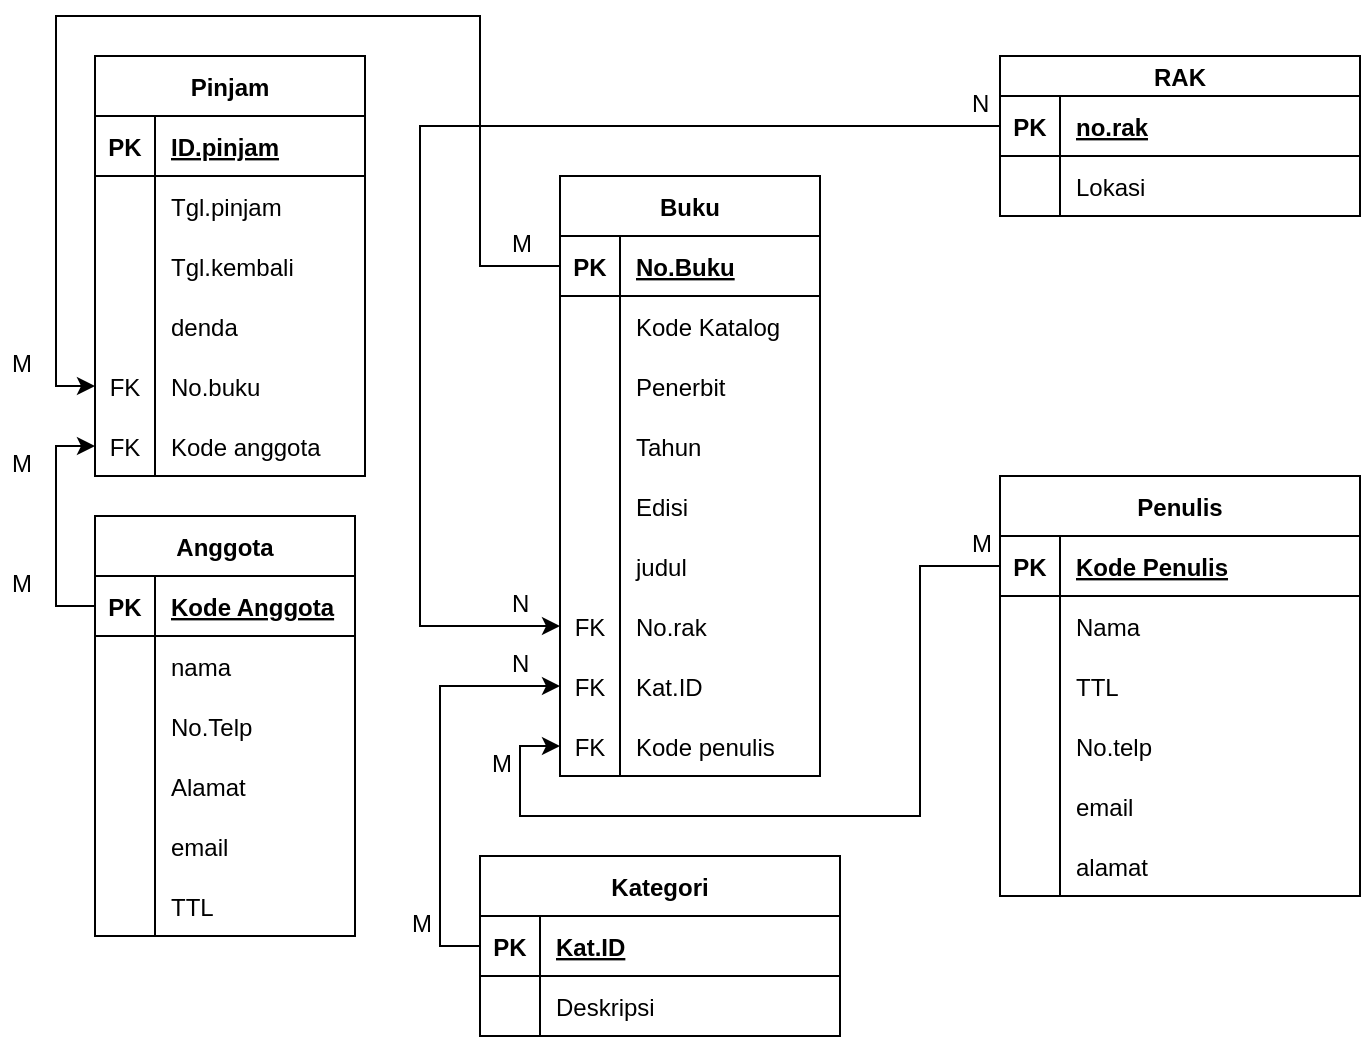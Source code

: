 <mxfile version="20.4.1" type="github">
  <diagram id="R2lEEEUBdFMjLlhIrx00" name="Page-1">
    <mxGraphModel dx="947" dy="423" grid="1" gridSize="10" guides="1" tooltips="1" connect="1" arrows="1" fold="1" page="1" pageScale="1" pageWidth="850" pageHeight="1100" math="0" shadow="0" extFonts="Permanent Marker^https://fonts.googleapis.com/css?family=Permanent+Marker">
      <root>
        <mxCell id="0" />
        <mxCell id="1" parent="0" />
        <mxCell id="hV3UqpCh7985_Z8BFd1c-1" value="Buku" style="shape=table;startSize=30;container=1;collapsible=1;childLayout=tableLayout;fixedRows=1;rowLines=0;fontStyle=1;align=center;resizeLast=1;" vertex="1" parent="1">
          <mxGeometry x="420" y="210" width="130" height="300" as="geometry">
            <mxRectangle x="330" y="220" width="70" height="30" as="alternateBounds" />
          </mxGeometry>
        </mxCell>
        <mxCell id="hV3UqpCh7985_Z8BFd1c-2" value="" style="shape=tableRow;horizontal=0;startSize=0;swimlaneHead=0;swimlaneBody=0;fillColor=none;collapsible=0;dropTarget=0;points=[[0,0.5],[1,0.5]];portConstraint=eastwest;top=0;left=0;right=0;bottom=1;" vertex="1" parent="hV3UqpCh7985_Z8BFd1c-1">
          <mxGeometry y="30" width="130" height="30" as="geometry" />
        </mxCell>
        <mxCell id="hV3UqpCh7985_Z8BFd1c-3" value="PK" style="shape=partialRectangle;connectable=0;fillColor=none;top=0;left=0;bottom=0;right=0;fontStyle=1;overflow=hidden;" vertex="1" parent="hV3UqpCh7985_Z8BFd1c-2">
          <mxGeometry width="30" height="30" as="geometry">
            <mxRectangle width="30" height="30" as="alternateBounds" />
          </mxGeometry>
        </mxCell>
        <mxCell id="hV3UqpCh7985_Z8BFd1c-4" value="No.Buku" style="shape=partialRectangle;connectable=0;fillColor=none;top=0;left=0;bottom=0;right=0;align=left;spacingLeft=6;fontStyle=5;overflow=hidden;" vertex="1" parent="hV3UqpCh7985_Z8BFd1c-2">
          <mxGeometry x="30" width="100" height="30" as="geometry">
            <mxRectangle width="100" height="30" as="alternateBounds" />
          </mxGeometry>
        </mxCell>
        <mxCell id="hV3UqpCh7985_Z8BFd1c-5" value="" style="shape=tableRow;horizontal=0;startSize=0;swimlaneHead=0;swimlaneBody=0;fillColor=none;collapsible=0;dropTarget=0;points=[[0,0.5],[1,0.5]];portConstraint=eastwest;top=0;left=0;right=0;bottom=0;" vertex="1" parent="hV3UqpCh7985_Z8BFd1c-1">
          <mxGeometry y="60" width="130" height="30" as="geometry" />
        </mxCell>
        <mxCell id="hV3UqpCh7985_Z8BFd1c-6" value="" style="shape=partialRectangle;connectable=0;fillColor=none;top=0;left=0;bottom=0;right=0;editable=1;overflow=hidden;" vertex="1" parent="hV3UqpCh7985_Z8BFd1c-5">
          <mxGeometry width="30" height="30" as="geometry">
            <mxRectangle width="30" height="30" as="alternateBounds" />
          </mxGeometry>
        </mxCell>
        <mxCell id="hV3UqpCh7985_Z8BFd1c-7" value="Kode Katalog" style="shape=partialRectangle;connectable=0;fillColor=none;top=0;left=0;bottom=0;right=0;align=left;spacingLeft=6;overflow=hidden;" vertex="1" parent="hV3UqpCh7985_Z8BFd1c-5">
          <mxGeometry x="30" width="100" height="30" as="geometry">
            <mxRectangle width="100" height="30" as="alternateBounds" />
          </mxGeometry>
        </mxCell>
        <mxCell id="hV3UqpCh7985_Z8BFd1c-8" value="" style="shape=tableRow;horizontal=0;startSize=0;swimlaneHead=0;swimlaneBody=0;fillColor=none;collapsible=0;dropTarget=0;points=[[0,0.5],[1,0.5]];portConstraint=eastwest;top=0;left=0;right=0;bottom=0;" vertex="1" parent="hV3UqpCh7985_Z8BFd1c-1">
          <mxGeometry y="90" width="130" height="30" as="geometry" />
        </mxCell>
        <mxCell id="hV3UqpCh7985_Z8BFd1c-9" value="" style="shape=partialRectangle;connectable=0;fillColor=none;top=0;left=0;bottom=0;right=0;editable=1;overflow=hidden;" vertex="1" parent="hV3UqpCh7985_Z8BFd1c-8">
          <mxGeometry width="30" height="30" as="geometry">
            <mxRectangle width="30" height="30" as="alternateBounds" />
          </mxGeometry>
        </mxCell>
        <mxCell id="hV3UqpCh7985_Z8BFd1c-10" value="Penerbit" style="shape=partialRectangle;connectable=0;fillColor=none;top=0;left=0;bottom=0;right=0;align=left;spacingLeft=6;overflow=hidden;" vertex="1" parent="hV3UqpCh7985_Z8BFd1c-8">
          <mxGeometry x="30" width="100" height="30" as="geometry">
            <mxRectangle width="100" height="30" as="alternateBounds" />
          </mxGeometry>
        </mxCell>
        <mxCell id="hV3UqpCh7985_Z8BFd1c-11" value="" style="shape=tableRow;horizontal=0;startSize=0;swimlaneHead=0;swimlaneBody=0;fillColor=none;collapsible=0;dropTarget=0;points=[[0,0.5],[1,0.5]];portConstraint=eastwest;top=0;left=0;right=0;bottom=0;" vertex="1" parent="hV3UqpCh7985_Z8BFd1c-1">
          <mxGeometry y="120" width="130" height="30" as="geometry" />
        </mxCell>
        <mxCell id="hV3UqpCh7985_Z8BFd1c-12" value="" style="shape=partialRectangle;connectable=0;fillColor=none;top=0;left=0;bottom=0;right=0;editable=1;overflow=hidden;" vertex="1" parent="hV3UqpCh7985_Z8BFd1c-11">
          <mxGeometry width="30" height="30" as="geometry">
            <mxRectangle width="30" height="30" as="alternateBounds" />
          </mxGeometry>
        </mxCell>
        <mxCell id="hV3UqpCh7985_Z8BFd1c-13" value="Tahun" style="shape=partialRectangle;connectable=0;fillColor=none;top=0;left=0;bottom=0;right=0;align=left;spacingLeft=6;overflow=hidden;" vertex="1" parent="hV3UqpCh7985_Z8BFd1c-11">
          <mxGeometry x="30" width="100" height="30" as="geometry">
            <mxRectangle width="100" height="30" as="alternateBounds" />
          </mxGeometry>
        </mxCell>
        <mxCell id="hV3UqpCh7985_Z8BFd1c-34" value="" style="shape=tableRow;horizontal=0;startSize=0;swimlaneHead=0;swimlaneBody=0;fillColor=none;collapsible=0;dropTarget=0;points=[[0,0.5],[1,0.5]];portConstraint=eastwest;top=0;left=0;right=0;bottom=0;" vertex="1" parent="hV3UqpCh7985_Z8BFd1c-1">
          <mxGeometry y="150" width="130" height="30" as="geometry" />
        </mxCell>
        <mxCell id="hV3UqpCh7985_Z8BFd1c-35" value="" style="shape=partialRectangle;connectable=0;fillColor=none;top=0;left=0;bottom=0;right=0;editable=1;overflow=hidden;" vertex="1" parent="hV3UqpCh7985_Z8BFd1c-34">
          <mxGeometry width="30" height="30" as="geometry">
            <mxRectangle width="30" height="30" as="alternateBounds" />
          </mxGeometry>
        </mxCell>
        <mxCell id="hV3UqpCh7985_Z8BFd1c-36" value="Edisi" style="shape=partialRectangle;connectable=0;fillColor=none;top=0;left=0;bottom=0;right=0;align=left;spacingLeft=6;overflow=hidden;" vertex="1" parent="hV3UqpCh7985_Z8BFd1c-34">
          <mxGeometry x="30" width="100" height="30" as="geometry">
            <mxRectangle width="100" height="30" as="alternateBounds" />
          </mxGeometry>
        </mxCell>
        <mxCell id="hV3UqpCh7985_Z8BFd1c-41" value="" style="shape=tableRow;horizontal=0;startSize=0;swimlaneHead=0;swimlaneBody=0;fillColor=none;collapsible=0;dropTarget=0;points=[[0,0.5],[1,0.5]];portConstraint=eastwest;top=0;left=0;right=0;bottom=0;" vertex="1" parent="hV3UqpCh7985_Z8BFd1c-1">
          <mxGeometry y="180" width="130" height="30" as="geometry" />
        </mxCell>
        <mxCell id="hV3UqpCh7985_Z8BFd1c-42" value="" style="shape=partialRectangle;connectable=0;fillColor=none;top=0;left=0;bottom=0;right=0;editable=1;overflow=hidden;" vertex="1" parent="hV3UqpCh7985_Z8BFd1c-41">
          <mxGeometry width="30" height="30" as="geometry">
            <mxRectangle width="30" height="30" as="alternateBounds" />
          </mxGeometry>
        </mxCell>
        <mxCell id="hV3UqpCh7985_Z8BFd1c-43" value="judul" style="shape=partialRectangle;connectable=0;fillColor=none;top=0;left=0;bottom=0;right=0;align=left;spacingLeft=6;overflow=hidden;" vertex="1" parent="hV3UqpCh7985_Z8BFd1c-41">
          <mxGeometry x="30" width="100" height="30" as="geometry">
            <mxRectangle width="100" height="30" as="alternateBounds" />
          </mxGeometry>
        </mxCell>
        <mxCell id="hV3UqpCh7985_Z8BFd1c-47" value="" style="shape=tableRow;horizontal=0;startSize=0;swimlaneHead=0;swimlaneBody=0;fillColor=none;collapsible=0;dropTarget=0;points=[[0,0.5],[1,0.5]];portConstraint=eastwest;top=0;left=0;right=0;bottom=0;" vertex="1" parent="hV3UqpCh7985_Z8BFd1c-1">
          <mxGeometry y="210" width="130" height="30" as="geometry" />
        </mxCell>
        <mxCell id="hV3UqpCh7985_Z8BFd1c-48" value="FK" style="shape=partialRectangle;connectable=0;fillColor=none;top=0;left=0;bottom=0;right=0;fontStyle=0;overflow=hidden;" vertex="1" parent="hV3UqpCh7985_Z8BFd1c-47">
          <mxGeometry width="30" height="30" as="geometry">
            <mxRectangle width="30" height="30" as="alternateBounds" />
          </mxGeometry>
        </mxCell>
        <mxCell id="hV3UqpCh7985_Z8BFd1c-49" value="No.rak" style="shape=partialRectangle;connectable=0;fillColor=none;top=0;left=0;bottom=0;right=0;align=left;spacingLeft=6;fontStyle=0;overflow=hidden;" vertex="1" parent="hV3UqpCh7985_Z8BFd1c-47">
          <mxGeometry x="30" width="100" height="30" as="geometry">
            <mxRectangle width="100" height="30" as="alternateBounds" />
          </mxGeometry>
        </mxCell>
        <mxCell id="hV3UqpCh7985_Z8BFd1c-44" value="" style="shape=tableRow;horizontal=0;startSize=0;swimlaneHead=0;swimlaneBody=0;fillColor=none;collapsible=0;dropTarget=0;points=[[0,0.5],[1,0.5]];portConstraint=eastwest;top=0;left=0;right=0;bottom=0;" vertex="1" parent="hV3UqpCh7985_Z8BFd1c-1">
          <mxGeometry y="240" width="130" height="30" as="geometry" />
        </mxCell>
        <mxCell id="hV3UqpCh7985_Z8BFd1c-45" value="FK" style="shape=partialRectangle;connectable=0;fillColor=none;top=0;left=0;bottom=0;right=0;fontStyle=0;overflow=hidden;" vertex="1" parent="hV3UqpCh7985_Z8BFd1c-44">
          <mxGeometry width="30" height="30" as="geometry">
            <mxRectangle width="30" height="30" as="alternateBounds" />
          </mxGeometry>
        </mxCell>
        <mxCell id="hV3UqpCh7985_Z8BFd1c-46" value="Kat.ID" style="shape=partialRectangle;connectable=0;fillColor=none;top=0;left=0;bottom=0;right=0;align=left;spacingLeft=6;fontStyle=0;overflow=hidden;" vertex="1" parent="hV3UqpCh7985_Z8BFd1c-44">
          <mxGeometry x="30" width="100" height="30" as="geometry">
            <mxRectangle width="100" height="30" as="alternateBounds" />
          </mxGeometry>
        </mxCell>
        <mxCell id="hV3UqpCh7985_Z8BFd1c-50" value="" style="shape=tableRow;horizontal=0;startSize=0;swimlaneHead=0;swimlaneBody=0;fillColor=none;collapsible=0;dropTarget=0;points=[[0,0.5],[1,0.5]];portConstraint=eastwest;top=0;left=0;right=0;bottom=0;" vertex="1" parent="hV3UqpCh7985_Z8BFd1c-1">
          <mxGeometry y="270" width="130" height="30" as="geometry" />
        </mxCell>
        <mxCell id="hV3UqpCh7985_Z8BFd1c-51" value="FK" style="shape=partialRectangle;connectable=0;fillColor=none;top=0;left=0;bottom=0;right=0;fontStyle=0;overflow=hidden;" vertex="1" parent="hV3UqpCh7985_Z8BFd1c-50">
          <mxGeometry width="30" height="30" as="geometry">
            <mxRectangle width="30" height="30" as="alternateBounds" />
          </mxGeometry>
        </mxCell>
        <mxCell id="hV3UqpCh7985_Z8BFd1c-52" value="Kode penulis" style="shape=partialRectangle;connectable=0;fillColor=none;top=0;left=0;bottom=0;right=0;align=left;spacingLeft=6;fontStyle=0;overflow=hidden;" vertex="1" parent="hV3UqpCh7985_Z8BFd1c-50">
          <mxGeometry x="30" width="100" height="30" as="geometry">
            <mxRectangle width="100" height="30" as="alternateBounds" />
          </mxGeometry>
        </mxCell>
        <mxCell id="hV3UqpCh7985_Z8BFd1c-53" value="Anggota" style="shape=table;startSize=30;container=1;collapsible=1;childLayout=tableLayout;fixedRows=1;rowLines=0;fontStyle=1;align=center;resizeLast=1;" vertex="1" parent="1">
          <mxGeometry x="187.5" y="380" width="130" height="210" as="geometry" />
        </mxCell>
        <mxCell id="hV3UqpCh7985_Z8BFd1c-54" value="" style="shape=tableRow;horizontal=0;startSize=0;swimlaneHead=0;swimlaneBody=0;fillColor=none;collapsible=0;dropTarget=0;points=[[0,0.5],[1,0.5]];portConstraint=eastwest;top=0;left=0;right=0;bottom=1;" vertex="1" parent="hV3UqpCh7985_Z8BFd1c-53">
          <mxGeometry y="30" width="130" height="30" as="geometry" />
        </mxCell>
        <mxCell id="hV3UqpCh7985_Z8BFd1c-55" value="PK" style="shape=partialRectangle;connectable=0;fillColor=none;top=0;left=0;bottom=0;right=0;fontStyle=1;overflow=hidden;" vertex="1" parent="hV3UqpCh7985_Z8BFd1c-54">
          <mxGeometry width="30" height="30" as="geometry">
            <mxRectangle width="30" height="30" as="alternateBounds" />
          </mxGeometry>
        </mxCell>
        <mxCell id="hV3UqpCh7985_Z8BFd1c-56" value="Kode Anggota" style="shape=partialRectangle;connectable=0;fillColor=none;top=0;left=0;bottom=0;right=0;align=left;spacingLeft=6;fontStyle=5;overflow=hidden;" vertex="1" parent="hV3UqpCh7985_Z8BFd1c-54">
          <mxGeometry x="30" width="100" height="30" as="geometry">
            <mxRectangle width="100" height="30" as="alternateBounds" />
          </mxGeometry>
        </mxCell>
        <mxCell id="hV3UqpCh7985_Z8BFd1c-57" value="" style="shape=tableRow;horizontal=0;startSize=0;swimlaneHead=0;swimlaneBody=0;fillColor=none;collapsible=0;dropTarget=0;points=[[0,0.5],[1,0.5]];portConstraint=eastwest;top=0;left=0;right=0;bottom=0;" vertex="1" parent="hV3UqpCh7985_Z8BFd1c-53">
          <mxGeometry y="60" width="130" height="30" as="geometry" />
        </mxCell>
        <mxCell id="hV3UqpCh7985_Z8BFd1c-58" value="" style="shape=partialRectangle;connectable=0;fillColor=none;top=0;left=0;bottom=0;right=0;editable=1;overflow=hidden;" vertex="1" parent="hV3UqpCh7985_Z8BFd1c-57">
          <mxGeometry width="30" height="30" as="geometry">
            <mxRectangle width="30" height="30" as="alternateBounds" />
          </mxGeometry>
        </mxCell>
        <mxCell id="hV3UqpCh7985_Z8BFd1c-59" value="nama" style="shape=partialRectangle;connectable=0;fillColor=none;top=0;left=0;bottom=0;right=0;align=left;spacingLeft=6;overflow=hidden;" vertex="1" parent="hV3UqpCh7985_Z8BFd1c-57">
          <mxGeometry x="30" width="100" height="30" as="geometry">
            <mxRectangle width="100" height="30" as="alternateBounds" />
          </mxGeometry>
        </mxCell>
        <mxCell id="hV3UqpCh7985_Z8BFd1c-60" value="" style="shape=tableRow;horizontal=0;startSize=0;swimlaneHead=0;swimlaneBody=0;fillColor=none;collapsible=0;dropTarget=0;points=[[0,0.5],[1,0.5]];portConstraint=eastwest;top=0;left=0;right=0;bottom=0;" vertex="1" parent="hV3UqpCh7985_Z8BFd1c-53">
          <mxGeometry y="90" width="130" height="30" as="geometry" />
        </mxCell>
        <mxCell id="hV3UqpCh7985_Z8BFd1c-61" value="" style="shape=partialRectangle;connectable=0;fillColor=none;top=0;left=0;bottom=0;right=0;editable=1;overflow=hidden;" vertex="1" parent="hV3UqpCh7985_Z8BFd1c-60">
          <mxGeometry width="30" height="30" as="geometry">
            <mxRectangle width="30" height="30" as="alternateBounds" />
          </mxGeometry>
        </mxCell>
        <mxCell id="hV3UqpCh7985_Z8BFd1c-62" value="No.Telp" style="shape=partialRectangle;connectable=0;fillColor=none;top=0;left=0;bottom=0;right=0;align=left;spacingLeft=6;overflow=hidden;" vertex="1" parent="hV3UqpCh7985_Z8BFd1c-60">
          <mxGeometry x="30" width="100" height="30" as="geometry">
            <mxRectangle width="100" height="30" as="alternateBounds" />
          </mxGeometry>
        </mxCell>
        <mxCell id="hV3UqpCh7985_Z8BFd1c-63" value="" style="shape=tableRow;horizontal=0;startSize=0;swimlaneHead=0;swimlaneBody=0;fillColor=none;collapsible=0;dropTarget=0;points=[[0,0.5],[1,0.5]];portConstraint=eastwest;top=0;left=0;right=0;bottom=0;" vertex="1" parent="hV3UqpCh7985_Z8BFd1c-53">
          <mxGeometry y="120" width="130" height="30" as="geometry" />
        </mxCell>
        <mxCell id="hV3UqpCh7985_Z8BFd1c-64" value="" style="shape=partialRectangle;connectable=0;fillColor=none;top=0;left=0;bottom=0;right=0;editable=1;overflow=hidden;" vertex="1" parent="hV3UqpCh7985_Z8BFd1c-63">
          <mxGeometry width="30" height="30" as="geometry">
            <mxRectangle width="30" height="30" as="alternateBounds" />
          </mxGeometry>
        </mxCell>
        <mxCell id="hV3UqpCh7985_Z8BFd1c-65" value="Alamat" style="shape=partialRectangle;connectable=0;fillColor=none;top=0;left=0;bottom=0;right=0;align=left;spacingLeft=6;overflow=hidden;" vertex="1" parent="hV3UqpCh7985_Z8BFd1c-63">
          <mxGeometry x="30" width="100" height="30" as="geometry">
            <mxRectangle width="100" height="30" as="alternateBounds" />
          </mxGeometry>
        </mxCell>
        <mxCell id="hV3UqpCh7985_Z8BFd1c-74" value="" style="shape=tableRow;horizontal=0;startSize=0;swimlaneHead=0;swimlaneBody=0;fillColor=none;collapsible=0;dropTarget=0;points=[[0,0.5],[1,0.5]];portConstraint=eastwest;top=0;left=0;right=0;bottom=0;" vertex="1" parent="hV3UqpCh7985_Z8BFd1c-53">
          <mxGeometry y="150" width="130" height="30" as="geometry" />
        </mxCell>
        <mxCell id="hV3UqpCh7985_Z8BFd1c-75" value="" style="shape=partialRectangle;connectable=0;fillColor=none;top=0;left=0;bottom=0;right=0;editable=1;overflow=hidden;" vertex="1" parent="hV3UqpCh7985_Z8BFd1c-74">
          <mxGeometry width="30" height="30" as="geometry">
            <mxRectangle width="30" height="30" as="alternateBounds" />
          </mxGeometry>
        </mxCell>
        <mxCell id="hV3UqpCh7985_Z8BFd1c-76" value="email" style="shape=partialRectangle;connectable=0;fillColor=none;top=0;left=0;bottom=0;right=0;align=left;spacingLeft=6;overflow=hidden;" vertex="1" parent="hV3UqpCh7985_Z8BFd1c-74">
          <mxGeometry x="30" width="100" height="30" as="geometry">
            <mxRectangle width="100" height="30" as="alternateBounds" />
          </mxGeometry>
        </mxCell>
        <mxCell id="hV3UqpCh7985_Z8BFd1c-77" value="" style="shape=tableRow;horizontal=0;startSize=0;swimlaneHead=0;swimlaneBody=0;fillColor=none;collapsible=0;dropTarget=0;points=[[0,0.5],[1,0.5]];portConstraint=eastwest;top=0;left=0;right=0;bottom=0;" vertex="1" parent="hV3UqpCh7985_Z8BFd1c-53">
          <mxGeometry y="180" width="130" height="30" as="geometry" />
        </mxCell>
        <mxCell id="hV3UqpCh7985_Z8BFd1c-78" value="" style="shape=partialRectangle;connectable=0;fillColor=none;top=0;left=0;bottom=0;right=0;editable=1;overflow=hidden;" vertex="1" parent="hV3UqpCh7985_Z8BFd1c-77">
          <mxGeometry width="30" height="30" as="geometry">
            <mxRectangle width="30" height="30" as="alternateBounds" />
          </mxGeometry>
        </mxCell>
        <mxCell id="hV3UqpCh7985_Z8BFd1c-79" value="TTL" style="shape=partialRectangle;connectable=0;fillColor=none;top=0;left=0;bottom=0;right=0;align=left;spacingLeft=6;overflow=hidden;" vertex="1" parent="hV3UqpCh7985_Z8BFd1c-77">
          <mxGeometry x="30" width="100" height="30" as="geometry">
            <mxRectangle width="100" height="30" as="alternateBounds" />
          </mxGeometry>
        </mxCell>
        <mxCell id="hV3UqpCh7985_Z8BFd1c-80" value="Pinjam" style="shape=table;startSize=30;container=1;collapsible=1;childLayout=tableLayout;fixedRows=1;rowLines=0;fontStyle=1;align=center;resizeLast=1;" vertex="1" parent="1">
          <mxGeometry x="187.5" y="150" width="135" height="210" as="geometry" />
        </mxCell>
        <mxCell id="hV3UqpCh7985_Z8BFd1c-180" value="" style="shape=tableRow;horizontal=0;startSize=0;swimlaneHead=0;swimlaneBody=0;fillColor=none;collapsible=0;dropTarget=0;points=[[0,0.5],[1,0.5]];portConstraint=eastwest;top=0;left=0;right=0;bottom=1;" vertex="1" parent="hV3UqpCh7985_Z8BFd1c-80">
          <mxGeometry y="30" width="135" height="30" as="geometry" />
        </mxCell>
        <mxCell id="hV3UqpCh7985_Z8BFd1c-181" value="PK" style="shape=partialRectangle;connectable=0;fillColor=none;top=0;left=0;bottom=0;right=0;fontStyle=1;overflow=hidden;" vertex="1" parent="hV3UqpCh7985_Z8BFd1c-180">
          <mxGeometry width="30" height="30" as="geometry">
            <mxRectangle width="30" height="30" as="alternateBounds" />
          </mxGeometry>
        </mxCell>
        <mxCell id="hV3UqpCh7985_Z8BFd1c-182" value="ID.pinjam" style="shape=partialRectangle;connectable=0;fillColor=none;top=0;left=0;bottom=0;right=0;align=left;spacingLeft=6;fontStyle=5;overflow=hidden;" vertex="1" parent="hV3UqpCh7985_Z8BFd1c-180">
          <mxGeometry x="30" width="105" height="30" as="geometry">
            <mxRectangle width="105" height="30" as="alternateBounds" />
          </mxGeometry>
        </mxCell>
        <mxCell id="hV3UqpCh7985_Z8BFd1c-84" value="" style="shape=tableRow;horizontal=0;startSize=0;swimlaneHead=0;swimlaneBody=0;fillColor=none;collapsible=0;dropTarget=0;points=[[0,0.5],[1,0.5]];portConstraint=eastwest;top=0;left=0;right=0;bottom=0;" vertex="1" parent="hV3UqpCh7985_Z8BFd1c-80">
          <mxGeometry y="60" width="135" height="30" as="geometry" />
        </mxCell>
        <mxCell id="hV3UqpCh7985_Z8BFd1c-85" value="" style="shape=partialRectangle;connectable=0;fillColor=none;top=0;left=0;bottom=0;right=0;editable=1;overflow=hidden;" vertex="1" parent="hV3UqpCh7985_Z8BFd1c-84">
          <mxGeometry width="30" height="30" as="geometry">
            <mxRectangle width="30" height="30" as="alternateBounds" />
          </mxGeometry>
        </mxCell>
        <mxCell id="hV3UqpCh7985_Z8BFd1c-86" value="Tgl.pinjam" style="shape=partialRectangle;connectable=0;fillColor=none;top=0;left=0;bottom=0;right=0;align=left;spacingLeft=6;overflow=hidden;" vertex="1" parent="hV3UqpCh7985_Z8BFd1c-84">
          <mxGeometry x="30" width="105" height="30" as="geometry">
            <mxRectangle width="105" height="30" as="alternateBounds" />
          </mxGeometry>
        </mxCell>
        <mxCell id="hV3UqpCh7985_Z8BFd1c-87" value="" style="shape=tableRow;horizontal=0;startSize=0;swimlaneHead=0;swimlaneBody=0;fillColor=none;collapsible=0;dropTarget=0;points=[[0,0.5],[1,0.5]];portConstraint=eastwest;top=0;left=0;right=0;bottom=0;" vertex="1" parent="hV3UqpCh7985_Z8BFd1c-80">
          <mxGeometry y="90" width="135" height="30" as="geometry" />
        </mxCell>
        <mxCell id="hV3UqpCh7985_Z8BFd1c-88" value="" style="shape=partialRectangle;connectable=0;fillColor=none;top=0;left=0;bottom=0;right=0;editable=1;overflow=hidden;" vertex="1" parent="hV3UqpCh7985_Z8BFd1c-87">
          <mxGeometry width="30" height="30" as="geometry">
            <mxRectangle width="30" height="30" as="alternateBounds" />
          </mxGeometry>
        </mxCell>
        <mxCell id="hV3UqpCh7985_Z8BFd1c-89" value="Tgl.kembali" style="shape=partialRectangle;connectable=0;fillColor=none;top=0;left=0;bottom=0;right=0;align=left;spacingLeft=6;overflow=hidden;" vertex="1" parent="hV3UqpCh7985_Z8BFd1c-87">
          <mxGeometry x="30" width="105" height="30" as="geometry">
            <mxRectangle width="105" height="30" as="alternateBounds" />
          </mxGeometry>
        </mxCell>
        <mxCell id="hV3UqpCh7985_Z8BFd1c-90" value="" style="shape=tableRow;horizontal=0;startSize=0;swimlaneHead=0;swimlaneBody=0;fillColor=none;collapsible=0;dropTarget=0;points=[[0,0.5],[1,0.5]];portConstraint=eastwest;top=0;left=0;right=0;bottom=0;" vertex="1" parent="hV3UqpCh7985_Z8BFd1c-80">
          <mxGeometry y="120" width="135" height="30" as="geometry" />
        </mxCell>
        <mxCell id="hV3UqpCh7985_Z8BFd1c-91" value="" style="shape=partialRectangle;connectable=0;fillColor=none;top=0;left=0;bottom=0;right=0;editable=1;overflow=hidden;" vertex="1" parent="hV3UqpCh7985_Z8BFd1c-90">
          <mxGeometry width="30" height="30" as="geometry">
            <mxRectangle width="30" height="30" as="alternateBounds" />
          </mxGeometry>
        </mxCell>
        <mxCell id="hV3UqpCh7985_Z8BFd1c-92" value="denda" style="shape=partialRectangle;connectable=0;fillColor=none;top=0;left=0;bottom=0;right=0;align=left;spacingLeft=6;overflow=hidden;" vertex="1" parent="hV3UqpCh7985_Z8BFd1c-90">
          <mxGeometry x="30" width="105" height="30" as="geometry">
            <mxRectangle width="105" height="30" as="alternateBounds" />
          </mxGeometry>
        </mxCell>
        <mxCell id="hV3UqpCh7985_Z8BFd1c-108" value="" style="shape=tableRow;horizontal=0;startSize=0;swimlaneHead=0;swimlaneBody=0;fillColor=none;collapsible=0;dropTarget=0;points=[[0,0.5],[1,0.5]];portConstraint=eastwest;top=0;left=0;right=0;bottom=0;" vertex="1" parent="hV3UqpCh7985_Z8BFd1c-80">
          <mxGeometry y="150" width="135" height="30" as="geometry" />
        </mxCell>
        <mxCell id="hV3UqpCh7985_Z8BFd1c-109" value="FK" style="shape=partialRectangle;connectable=0;fillColor=none;top=0;left=0;bottom=0;right=0;fontStyle=0;overflow=hidden;" vertex="1" parent="hV3UqpCh7985_Z8BFd1c-108">
          <mxGeometry width="30" height="30" as="geometry">
            <mxRectangle width="30" height="30" as="alternateBounds" />
          </mxGeometry>
        </mxCell>
        <mxCell id="hV3UqpCh7985_Z8BFd1c-110" value="No.buku" style="shape=partialRectangle;connectable=0;fillColor=none;top=0;left=0;bottom=0;right=0;align=left;spacingLeft=6;fontStyle=0;overflow=hidden;" vertex="1" parent="hV3UqpCh7985_Z8BFd1c-108">
          <mxGeometry x="30" width="105" height="30" as="geometry">
            <mxRectangle width="105" height="30" as="alternateBounds" />
          </mxGeometry>
        </mxCell>
        <mxCell id="hV3UqpCh7985_Z8BFd1c-111" value="" style="shape=tableRow;horizontal=0;startSize=0;swimlaneHead=0;swimlaneBody=0;fillColor=none;collapsible=0;dropTarget=0;points=[[0,0.5],[1,0.5]];portConstraint=eastwest;top=0;left=0;right=0;bottom=0;" vertex="1" parent="hV3UqpCh7985_Z8BFd1c-80">
          <mxGeometry y="180" width="135" height="30" as="geometry" />
        </mxCell>
        <mxCell id="hV3UqpCh7985_Z8BFd1c-112" value="FK" style="shape=partialRectangle;connectable=0;fillColor=none;top=0;left=0;bottom=0;right=0;fontStyle=0;overflow=hidden;" vertex="1" parent="hV3UqpCh7985_Z8BFd1c-111">
          <mxGeometry width="30" height="30" as="geometry">
            <mxRectangle width="30" height="30" as="alternateBounds" />
          </mxGeometry>
        </mxCell>
        <mxCell id="hV3UqpCh7985_Z8BFd1c-113" value="Kode anggota" style="shape=partialRectangle;connectable=0;fillColor=none;top=0;left=0;bottom=0;right=0;align=left;spacingLeft=6;fontStyle=0;overflow=hidden;" vertex="1" parent="hV3UqpCh7985_Z8BFd1c-111">
          <mxGeometry x="30" width="105" height="30" as="geometry">
            <mxRectangle width="105" height="30" as="alternateBounds" />
          </mxGeometry>
        </mxCell>
        <mxCell id="hV3UqpCh7985_Z8BFd1c-184" style="edgeStyle=orthogonalEdgeStyle;rounded=0;orthogonalLoop=1;jettySize=auto;html=1;entryX=0;entryY=0.5;entryDx=0;entryDy=0;" edge="1" parent="1" source="hV3UqpCh7985_Z8BFd1c-114" target="hV3UqpCh7985_Z8BFd1c-44">
          <mxGeometry relative="1" as="geometry">
            <Array as="points">
              <mxPoint x="360" y="595" />
              <mxPoint x="360" y="465" />
            </Array>
          </mxGeometry>
        </mxCell>
        <mxCell id="hV3UqpCh7985_Z8BFd1c-114" value="Kategori" style="shape=table;startSize=30;container=1;collapsible=1;childLayout=tableLayout;fixedRows=1;rowLines=0;fontStyle=1;align=center;resizeLast=1;" vertex="1" parent="1">
          <mxGeometry x="380" y="550" width="180" height="90" as="geometry" />
        </mxCell>
        <mxCell id="hV3UqpCh7985_Z8BFd1c-115" value="" style="shape=tableRow;horizontal=0;startSize=0;swimlaneHead=0;swimlaneBody=0;fillColor=none;collapsible=0;dropTarget=0;points=[[0,0.5],[1,0.5]];portConstraint=eastwest;top=0;left=0;right=0;bottom=1;" vertex="1" parent="hV3UqpCh7985_Z8BFd1c-114">
          <mxGeometry y="30" width="180" height="30" as="geometry" />
        </mxCell>
        <mxCell id="hV3UqpCh7985_Z8BFd1c-116" value="PK" style="shape=partialRectangle;connectable=0;fillColor=none;top=0;left=0;bottom=0;right=0;fontStyle=1;overflow=hidden;" vertex="1" parent="hV3UqpCh7985_Z8BFd1c-115">
          <mxGeometry width="30" height="30" as="geometry">
            <mxRectangle width="30" height="30" as="alternateBounds" />
          </mxGeometry>
        </mxCell>
        <mxCell id="hV3UqpCh7985_Z8BFd1c-117" value="Kat.ID" style="shape=partialRectangle;connectable=0;fillColor=none;top=0;left=0;bottom=0;right=0;align=left;spacingLeft=6;fontStyle=5;overflow=hidden;" vertex="1" parent="hV3UqpCh7985_Z8BFd1c-115">
          <mxGeometry x="30" width="150" height="30" as="geometry">
            <mxRectangle width="150" height="30" as="alternateBounds" />
          </mxGeometry>
        </mxCell>
        <mxCell id="hV3UqpCh7985_Z8BFd1c-124" value="" style="shape=tableRow;horizontal=0;startSize=0;swimlaneHead=0;swimlaneBody=0;fillColor=none;collapsible=0;dropTarget=0;points=[[0,0.5],[1,0.5]];portConstraint=eastwest;top=0;left=0;right=0;bottom=0;" vertex="1" parent="hV3UqpCh7985_Z8BFd1c-114">
          <mxGeometry y="60" width="180" height="30" as="geometry" />
        </mxCell>
        <mxCell id="hV3UqpCh7985_Z8BFd1c-125" value="" style="shape=partialRectangle;connectable=0;fillColor=none;top=0;left=0;bottom=0;right=0;editable=1;overflow=hidden;" vertex="1" parent="hV3UqpCh7985_Z8BFd1c-124">
          <mxGeometry width="30" height="30" as="geometry">
            <mxRectangle width="30" height="30" as="alternateBounds" />
          </mxGeometry>
        </mxCell>
        <mxCell id="hV3UqpCh7985_Z8BFd1c-126" value="Deskripsi" style="shape=partialRectangle;connectable=0;fillColor=none;top=0;left=0;bottom=0;right=0;align=left;spacingLeft=6;overflow=hidden;" vertex="1" parent="hV3UqpCh7985_Z8BFd1c-124">
          <mxGeometry x="30" width="150" height="30" as="geometry">
            <mxRectangle width="150" height="30" as="alternateBounds" />
          </mxGeometry>
        </mxCell>
        <mxCell id="hV3UqpCh7985_Z8BFd1c-127" value="RAK" style="shape=table;startSize=20;container=1;collapsible=1;childLayout=tableLayout;fixedRows=1;rowLines=0;fontStyle=1;align=center;resizeLast=1;" vertex="1" parent="1">
          <mxGeometry x="640" y="150" width="180" height="80" as="geometry" />
        </mxCell>
        <mxCell id="hV3UqpCh7985_Z8BFd1c-128" value="" style="shape=tableRow;horizontal=0;startSize=0;swimlaneHead=0;swimlaneBody=0;fillColor=none;collapsible=0;dropTarget=0;points=[[0,0.5],[1,0.5]];portConstraint=eastwest;top=0;left=0;right=0;bottom=1;" vertex="1" parent="hV3UqpCh7985_Z8BFd1c-127">
          <mxGeometry y="20" width="180" height="30" as="geometry" />
        </mxCell>
        <mxCell id="hV3UqpCh7985_Z8BFd1c-129" value="PK" style="shape=partialRectangle;connectable=0;fillColor=none;top=0;left=0;bottom=0;right=0;fontStyle=1;overflow=hidden;" vertex="1" parent="hV3UqpCh7985_Z8BFd1c-128">
          <mxGeometry width="30" height="30" as="geometry">
            <mxRectangle width="30" height="30" as="alternateBounds" />
          </mxGeometry>
        </mxCell>
        <mxCell id="hV3UqpCh7985_Z8BFd1c-130" value="no.rak" style="shape=partialRectangle;connectable=0;fillColor=none;top=0;left=0;bottom=0;right=0;align=left;spacingLeft=6;fontStyle=5;overflow=hidden;" vertex="1" parent="hV3UqpCh7985_Z8BFd1c-128">
          <mxGeometry x="30" width="150" height="30" as="geometry">
            <mxRectangle width="150" height="30" as="alternateBounds" />
          </mxGeometry>
        </mxCell>
        <mxCell id="hV3UqpCh7985_Z8BFd1c-131" value="" style="shape=tableRow;horizontal=0;startSize=0;swimlaneHead=0;swimlaneBody=0;fillColor=none;collapsible=0;dropTarget=0;points=[[0,0.5],[1,0.5]];portConstraint=eastwest;top=0;left=0;right=0;bottom=0;" vertex="1" parent="hV3UqpCh7985_Z8BFd1c-127">
          <mxGeometry y="50" width="180" height="30" as="geometry" />
        </mxCell>
        <mxCell id="hV3UqpCh7985_Z8BFd1c-132" value="" style="shape=partialRectangle;connectable=0;fillColor=none;top=0;left=0;bottom=0;right=0;editable=1;overflow=hidden;" vertex="1" parent="hV3UqpCh7985_Z8BFd1c-131">
          <mxGeometry width="30" height="30" as="geometry">
            <mxRectangle width="30" height="30" as="alternateBounds" />
          </mxGeometry>
        </mxCell>
        <mxCell id="hV3UqpCh7985_Z8BFd1c-133" value="Lokasi" style="shape=partialRectangle;connectable=0;fillColor=none;top=0;left=0;bottom=0;right=0;align=left;spacingLeft=6;overflow=hidden;" vertex="1" parent="hV3UqpCh7985_Z8BFd1c-131">
          <mxGeometry x="30" width="150" height="30" as="geometry">
            <mxRectangle width="150" height="30" as="alternateBounds" />
          </mxGeometry>
        </mxCell>
        <mxCell id="hV3UqpCh7985_Z8BFd1c-140" value="Penulis" style="shape=table;startSize=30;container=1;collapsible=1;childLayout=tableLayout;fixedRows=1;rowLines=0;fontStyle=1;align=center;resizeLast=1;" vertex="1" parent="1">
          <mxGeometry x="640" y="360" width="180" height="210" as="geometry" />
        </mxCell>
        <mxCell id="hV3UqpCh7985_Z8BFd1c-141" value="" style="shape=tableRow;horizontal=0;startSize=0;swimlaneHead=0;swimlaneBody=0;fillColor=none;collapsible=0;dropTarget=0;points=[[0,0.5],[1,0.5]];portConstraint=eastwest;top=0;left=0;right=0;bottom=1;" vertex="1" parent="hV3UqpCh7985_Z8BFd1c-140">
          <mxGeometry y="30" width="180" height="30" as="geometry" />
        </mxCell>
        <mxCell id="hV3UqpCh7985_Z8BFd1c-142" value="PK" style="shape=partialRectangle;connectable=0;fillColor=none;top=0;left=0;bottom=0;right=0;fontStyle=1;overflow=hidden;" vertex="1" parent="hV3UqpCh7985_Z8BFd1c-141">
          <mxGeometry width="30" height="30" as="geometry">
            <mxRectangle width="30" height="30" as="alternateBounds" />
          </mxGeometry>
        </mxCell>
        <mxCell id="hV3UqpCh7985_Z8BFd1c-143" value="Kode Penulis" style="shape=partialRectangle;connectable=0;fillColor=none;top=0;left=0;bottom=0;right=0;align=left;spacingLeft=6;fontStyle=5;overflow=hidden;" vertex="1" parent="hV3UqpCh7985_Z8BFd1c-141">
          <mxGeometry x="30" width="150" height="30" as="geometry">
            <mxRectangle width="150" height="30" as="alternateBounds" />
          </mxGeometry>
        </mxCell>
        <mxCell id="hV3UqpCh7985_Z8BFd1c-144" value="" style="shape=tableRow;horizontal=0;startSize=0;swimlaneHead=0;swimlaneBody=0;fillColor=none;collapsible=0;dropTarget=0;points=[[0,0.5],[1,0.5]];portConstraint=eastwest;top=0;left=0;right=0;bottom=0;" vertex="1" parent="hV3UqpCh7985_Z8BFd1c-140">
          <mxGeometry y="60" width="180" height="30" as="geometry" />
        </mxCell>
        <mxCell id="hV3UqpCh7985_Z8BFd1c-145" value="" style="shape=partialRectangle;connectable=0;fillColor=none;top=0;left=0;bottom=0;right=0;editable=1;overflow=hidden;" vertex="1" parent="hV3UqpCh7985_Z8BFd1c-144">
          <mxGeometry width="30" height="30" as="geometry">
            <mxRectangle width="30" height="30" as="alternateBounds" />
          </mxGeometry>
        </mxCell>
        <mxCell id="hV3UqpCh7985_Z8BFd1c-146" value="Nama" style="shape=partialRectangle;connectable=0;fillColor=none;top=0;left=0;bottom=0;right=0;align=left;spacingLeft=6;overflow=hidden;" vertex="1" parent="hV3UqpCh7985_Z8BFd1c-144">
          <mxGeometry x="30" width="150" height="30" as="geometry">
            <mxRectangle width="150" height="30" as="alternateBounds" />
          </mxGeometry>
        </mxCell>
        <mxCell id="hV3UqpCh7985_Z8BFd1c-147" value="" style="shape=tableRow;horizontal=0;startSize=0;swimlaneHead=0;swimlaneBody=0;fillColor=none;collapsible=0;dropTarget=0;points=[[0,0.5],[1,0.5]];portConstraint=eastwest;top=0;left=0;right=0;bottom=0;" vertex="1" parent="hV3UqpCh7985_Z8BFd1c-140">
          <mxGeometry y="90" width="180" height="30" as="geometry" />
        </mxCell>
        <mxCell id="hV3UqpCh7985_Z8BFd1c-148" value="" style="shape=partialRectangle;connectable=0;fillColor=none;top=0;left=0;bottom=0;right=0;editable=1;overflow=hidden;" vertex="1" parent="hV3UqpCh7985_Z8BFd1c-147">
          <mxGeometry width="30" height="30" as="geometry">
            <mxRectangle width="30" height="30" as="alternateBounds" />
          </mxGeometry>
        </mxCell>
        <mxCell id="hV3UqpCh7985_Z8BFd1c-149" value="TTL" style="shape=partialRectangle;connectable=0;fillColor=none;top=0;left=0;bottom=0;right=0;align=left;spacingLeft=6;overflow=hidden;" vertex="1" parent="hV3UqpCh7985_Z8BFd1c-147">
          <mxGeometry x="30" width="150" height="30" as="geometry">
            <mxRectangle width="150" height="30" as="alternateBounds" />
          </mxGeometry>
        </mxCell>
        <mxCell id="hV3UqpCh7985_Z8BFd1c-150" value="" style="shape=tableRow;horizontal=0;startSize=0;swimlaneHead=0;swimlaneBody=0;fillColor=none;collapsible=0;dropTarget=0;points=[[0,0.5],[1,0.5]];portConstraint=eastwest;top=0;left=0;right=0;bottom=0;" vertex="1" parent="hV3UqpCh7985_Z8BFd1c-140">
          <mxGeometry y="120" width="180" height="30" as="geometry" />
        </mxCell>
        <mxCell id="hV3UqpCh7985_Z8BFd1c-151" value="" style="shape=partialRectangle;connectable=0;fillColor=none;top=0;left=0;bottom=0;right=0;editable=1;overflow=hidden;" vertex="1" parent="hV3UqpCh7985_Z8BFd1c-150">
          <mxGeometry width="30" height="30" as="geometry">
            <mxRectangle width="30" height="30" as="alternateBounds" />
          </mxGeometry>
        </mxCell>
        <mxCell id="hV3UqpCh7985_Z8BFd1c-152" value="No.telp" style="shape=partialRectangle;connectable=0;fillColor=none;top=0;left=0;bottom=0;right=0;align=left;spacingLeft=6;overflow=hidden;" vertex="1" parent="hV3UqpCh7985_Z8BFd1c-150">
          <mxGeometry x="30" width="150" height="30" as="geometry">
            <mxRectangle width="150" height="30" as="alternateBounds" />
          </mxGeometry>
        </mxCell>
        <mxCell id="hV3UqpCh7985_Z8BFd1c-153" value="" style="shape=tableRow;horizontal=0;startSize=0;swimlaneHead=0;swimlaneBody=0;fillColor=none;collapsible=0;dropTarget=0;points=[[0,0.5],[1,0.5]];portConstraint=eastwest;top=0;left=0;right=0;bottom=0;" vertex="1" parent="hV3UqpCh7985_Z8BFd1c-140">
          <mxGeometry y="150" width="180" height="30" as="geometry" />
        </mxCell>
        <mxCell id="hV3UqpCh7985_Z8BFd1c-154" value="" style="shape=partialRectangle;connectable=0;fillColor=none;top=0;left=0;bottom=0;right=0;editable=1;overflow=hidden;" vertex="1" parent="hV3UqpCh7985_Z8BFd1c-153">
          <mxGeometry width="30" height="30" as="geometry">
            <mxRectangle width="30" height="30" as="alternateBounds" />
          </mxGeometry>
        </mxCell>
        <mxCell id="hV3UqpCh7985_Z8BFd1c-155" value="email" style="shape=partialRectangle;connectable=0;fillColor=none;top=0;left=0;bottom=0;right=0;align=left;spacingLeft=6;overflow=hidden;" vertex="1" parent="hV3UqpCh7985_Z8BFd1c-153">
          <mxGeometry x="30" width="150" height="30" as="geometry">
            <mxRectangle width="150" height="30" as="alternateBounds" />
          </mxGeometry>
        </mxCell>
        <mxCell id="hV3UqpCh7985_Z8BFd1c-156" value="" style="shape=tableRow;horizontal=0;startSize=0;swimlaneHead=0;swimlaneBody=0;fillColor=none;collapsible=0;dropTarget=0;points=[[0,0.5],[1,0.5]];portConstraint=eastwest;top=0;left=0;right=0;bottom=0;" vertex="1" parent="hV3UqpCh7985_Z8BFd1c-140">
          <mxGeometry y="180" width="180" height="30" as="geometry" />
        </mxCell>
        <mxCell id="hV3UqpCh7985_Z8BFd1c-157" value="" style="shape=partialRectangle;connectable=0;fillColor=none;top=0;left=0;bottom=0;right=0;editable=1;overflow=hidden;" vertex="1" parent="hV3UqpCh7985_Z8BFd1c-156">
          <mxGeometry width="30" height="30" as="geometry">
            <mxRectangle width="30" height="30" as="alternateBounds" />
          </mxGeometry>
        </mxCell>
        <mxCell id="hV3UqpCh7985_Z8BFd1c-158" value="alamat" style="shape=partialRectangle;connectable=0;fillColor=none;top=0;left=0;bottom=0;right=0;align=left;spacingLeft=6;overflow=hidden;" vertex="1" parent="hV3UqpCh7985_Z8BFd1c-156">
          <mxGeometry x="30" width="150" height="30" as="geometry">
            <mxRectangle width="150" height="30" as="alternateBounds" />
          </mxGeometry>
        </mxCell>
        <mxCell id="hV3UqpCh7985_Z8BFd1c-169" style="edgeStyle=orthogonalEdgeStyle;rounded=0;orthogonalLoop=1;jettySize=auto;html=1;entryX=0;entryY=0.5;entryDx=0;entryDy=0;" edge="1" parent="1" source="hV3UqpCh7985_Z8BFd1c-54" target="hV3UqpCh7985_Z8BFd1c-111">
          <mxGeometry relative="1" as="geometry">
            <Array as="points">
              <mxPoint x="168" y="425" />
              <mxPoint x="168" y="345" />
            </Array>
          </mxGeometry>
        </mxCell>
        <mxCell id="hV3UqpCh7985_Z8BFd1c-170" value="M" style="text;strokeColor=none;fillColor=none;spacingLeft=4;spacingRight=4;overflow=hidden;rotatable=0;points=[[0,0.5],[1,0.5]];portConstraint=eastwest;fontSize=12;" vertex="1" parent="1">
          <mxGeometry x="140" y="400" width="20" height="20" as="geometry" />
        </mxCell>
        <mxCell id="hV3UqpCh7985_Z8BFd1c-171" value="M" style="text;strokeColor=none;fillColor=none;spacingLeft=4;spacingRight=4;overflow=hidden;rotatable=0;points=[[0,0.5],[1,0.5]];portConstraint=eastwest;fontSize=12;" vertex="1" parent="1">
          <mxGeometry x="140" y="340" width="20" height="20" as="geometry" />
        </mxCell>
        <mxCell id="hV3UqpCh7985_Z8BFd1c-174" value="M" style="text;strokeColor=none;fillColor=none;spacingLeft=4;spacingRight=4;overflow=hidden;rotatable=0;points=[[0,0.5],[1,0.5]];portConstraint=eastwest;fontSize=12;" vertex="1" parent="1">
          <mxGeometry x="140" y="290" width="20" height="20" as="geometry" />
        </mxCell>
        <mxCell id="hV3UqpCh7985_Z8BFd1c-175" value="M" style="text;strokeColor=none;fillColor=none;spacingLeft=4;spacingRight=4;overflow=hidden;rotatable=0;points=[[0,0.5],[1,0.5]];portConstraint=eastwest;fontSize=12;" vertex="1" parent="1">
          <mxGeometry x="390" y="230" width="20" height="20" as="geometry" />
        </mxCell>
        <mxCell id="hV3UqpCh7985_Z8BFd1c-183" style="edgeStyle=orthogonalEdgeStyle;rounded=0;orthogonalLoop=1;jettySize=auto;html=1;entryX=0;entryY=0.5;entryDx=0;entryDy=0;" edge="1" parent="1" source="hV3UqpCh7985_Z8BFd1c-2" target="hV3UqpCh7985_Z8BFd1c-108">
          <mxGeometry relative="1" as="geometry">
            <Array as="points">
              <mxPoint x="380" y="255" />
              <mxPoint x="380" y="130" />
              <mxPoint x="168" y="130" />
              <mxPoint x="168" y="315" />
            </Array>
          </mxGeometry>
        </mxCell>
        <mxCell id="hV3UqpCh7985_Z8BFd1c-185" style="edgeStyle=orthogonalEdgeStyle;rounded=0;orthogonalLoop=1;jettySize=auto;html=1;entryX=0;entryY=0.5;entryDx=0;entryDy=0;" edge="1" parent="1" source="hV3UqpCh7985_Z8BFd1c-141" target="hV3UqpCh7985_Z8BFd1c-50">
          <mxGeometry relative="1" as="geometry">
            <Array as="points">
              <mxPoint x="600" y="405" />
              <mxPoint x="600" y="530" />
              <mxPoint x="400" y="530" />
              <mxPoint x="400" y="495" />
            </Array>
          </mxGeometry>
        </mxCell>
        <mxCell id="hV3UqpCh7985_Z8BFd1c-186" style="edgeStyle=orthogonalEdgeStyle;rounded=0;orthogonalLoop=1;jettySize=auto;html=1;entryX=0;entryY=0.5;entryDx=0;entryDy=0;" edge="1" parent="1" source="hV3UqpCh7985_Z8BFd1c-128" target="hV3UqpCh7985_Z8BFd1c-47">
          <mxGeometry relative="1" as="geometry">
            <Array as="points">
              <mxPoint x="350" y="185" />
              <mxPoint x="350" y="435" />
            </Array>
          </mxGeometry>
        </mxCell>
        <mxCell id="hV3UqpCh7985_Z8BFd1c-187" value="M" style="text;strokeColor=none;fillColor=none;spacingLeft=4;spacingRight=4;overflow=hidden;rotatable=0;points=[[0,0.5],[1,0.5]];portConstraint=eastwest;fontSize=12;" vertex="1" parent="1">
          <mxGeometry x="340" y="570" width="20" height="20" as="geometry" />
        </mxCell>
        <mxCell id="hV3UqpCh7985_Z8BFd1c-188" value="N" style="text;strokeColor=none;fillColor=none;spacingLeft=4;spacingRight=4;overflow=hidden;rotatable=0;points=[[0,0.5],[1,0.5]];portConstraint=eastwest;fontSize=12;" vertex="1" parent="1">
          <mxGeometry x="390" y="440" width="20" height="20" as="geometry" />
        </mxCell>
        <mxCell id="hV3UqpCh7985_Z8BFd1c-189" value="M" style="text;strokeColor=none;fillColor=none;spacingLeft=4;spacingRight=4;overflow=hidden;rotatable=0;points=[[0,0.5],[1,0.5]];portConstraint=eastwest;fontSize=12;" vertex="1" parent="1">
          <mxGeometry x="620" y="380" width="20" height="20" as="geometry" />
        </mxCell>
        <mxCell id="hV3UqpCh7985_Z8BFd1c-190" value="M" style="text;strokeColor=none;fillColor=none;spacingLeft=4;spacingRight=4;overflow=hidden;rotatable=0;points=[[0,0.5],[1,0.5]];portConstraint=eastwest;fontSize=12;" vertex="1" parent="1">
          <mxGeometry x="380" y="490" width="20" height="20" as="geometry" />
        </mxCell>
        <mxCell id="hV3UqpCh7985_Z8BFd1c-191" value="N" style="text;strokeColor=none;fillColor=none;spacingLeft=4;spacingRight=4;overflow=hidden;rotatable=0;points=[[0,0.5],[1,0.5]];portConstraint=eastwest;fontSize=12;" vertex="1" parent="1">
          <mxGeometry x="390" y="410" width="20" height="20" as="geometry" />
        </mxCell>
        <mxCell id="hV3UqpCh7985_Z8BFd1c-192" value="N" style="text;strokeColor=none;fillColor=none;spacingLeft=4;spacingRight=4;overflow=hidden;rotatable=0;points=[[0,0.5],[1,0.5]];portConstraint=eastwest;fontSize=12;" vertex="1" parent="1">
          <mxGeometry x="620" y="160" width="20" height="20" as="geometry" />
        </mxCell>
      </root>
    </mxGraphModel>
  </diagram>
</mxfile>
